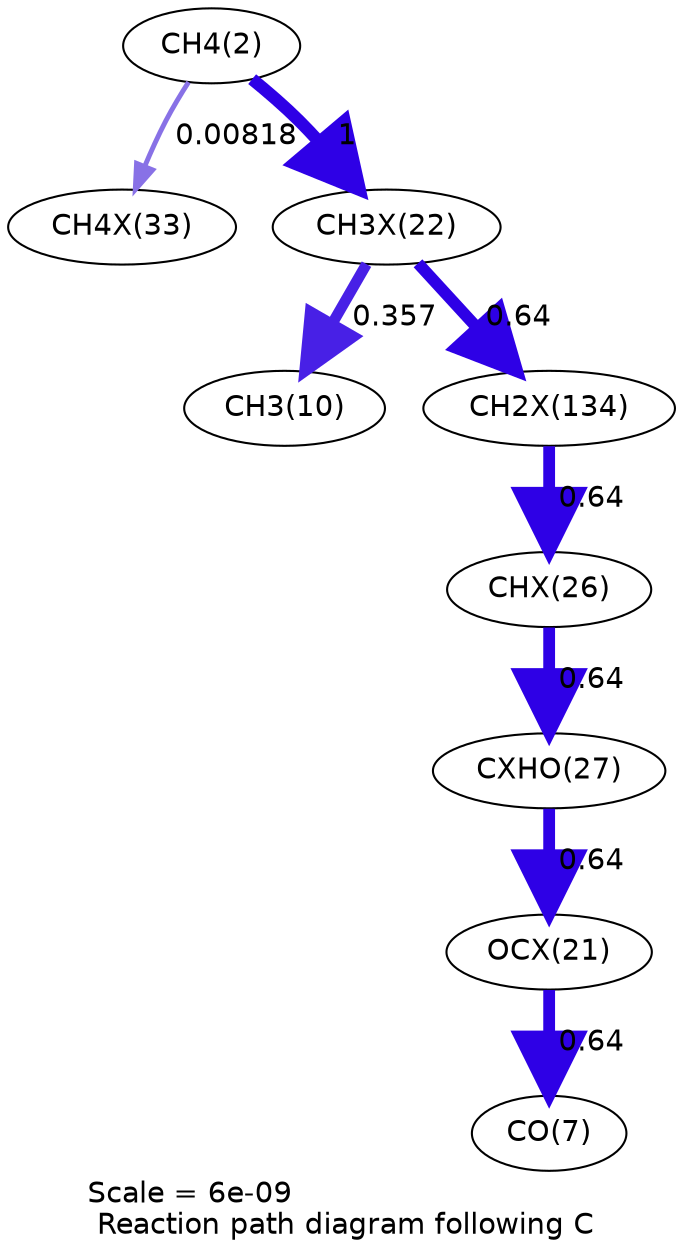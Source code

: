 digraph reaction_paths {
center=1;
s4 -> s31[fontname="Helvetica", penwidth=2.37, arrowsize=1.19, color="0.7, 0.508, 0.9"
, label=" 0.00818"];
s4 -> s26[fontname="Helvetica", penwidth=6, arrowsize=3, color="0.7, 1.5, 0.9"
, label=" 1"];
s26 -> s12[fontname="Helvetica", penwidth=5.22, arrowsize=2.61, color="0.7, 0.857, 0.9"
, label=" 0.357"];
s26 -> s40[fontname="Helvetica", penwidth=5.66, arrowsize=2.83, color="0.7, 1.14, 0.9"
, label=" 0.64"];
s40 -> s29[fontname="Helvetica", penwidth=5.66, arrowsize=2.83, color="0.7, 1.14, 0.9"
, label=" 0.64"];
s29 -> s30[fontname="Helvetica", penwidth=5.66, arrowsize=2.83, color="0.7, 1.14, 0.9"
, label=" 0.64"];
s30 -> s25[fontname="Helvetica", penwidth=5.66, arrowsize=2.83, color="0.7, 1.14, 0.9"
, label=" 0.64"];
s25 -> s9[fontname="Helvetica", penwidth=5.66, arrowsize=2.83, color="0.7, 1.14, 0.9"
, label=" 0.64"];
s4 [ fontname="Helvetica", label="CH4(2)"];
s9 [ fontname="Helvetica", label="CO(7)"];
s12 [ fontname="Helvetica", label="CH3(10)"];
s25 [ fontname="Helvetica", label="OCX(21)"];
s26 [ fontname="Helvetica", label="CH3X(22)"];
s29 [ fontname="Helvetica", label="CHX(26)"];
s30 [ fontname="Helvetica", label="CXHO(27)"];
s31 [ fontname="Helvetica", label="CH4X(33)"];
s40 [ fontname="Helvetica", label="CH2X(134)"];
 label = "Scale = 6e-09\l Reaction path diagram following C";
 fontname = "Helvetica";
}
